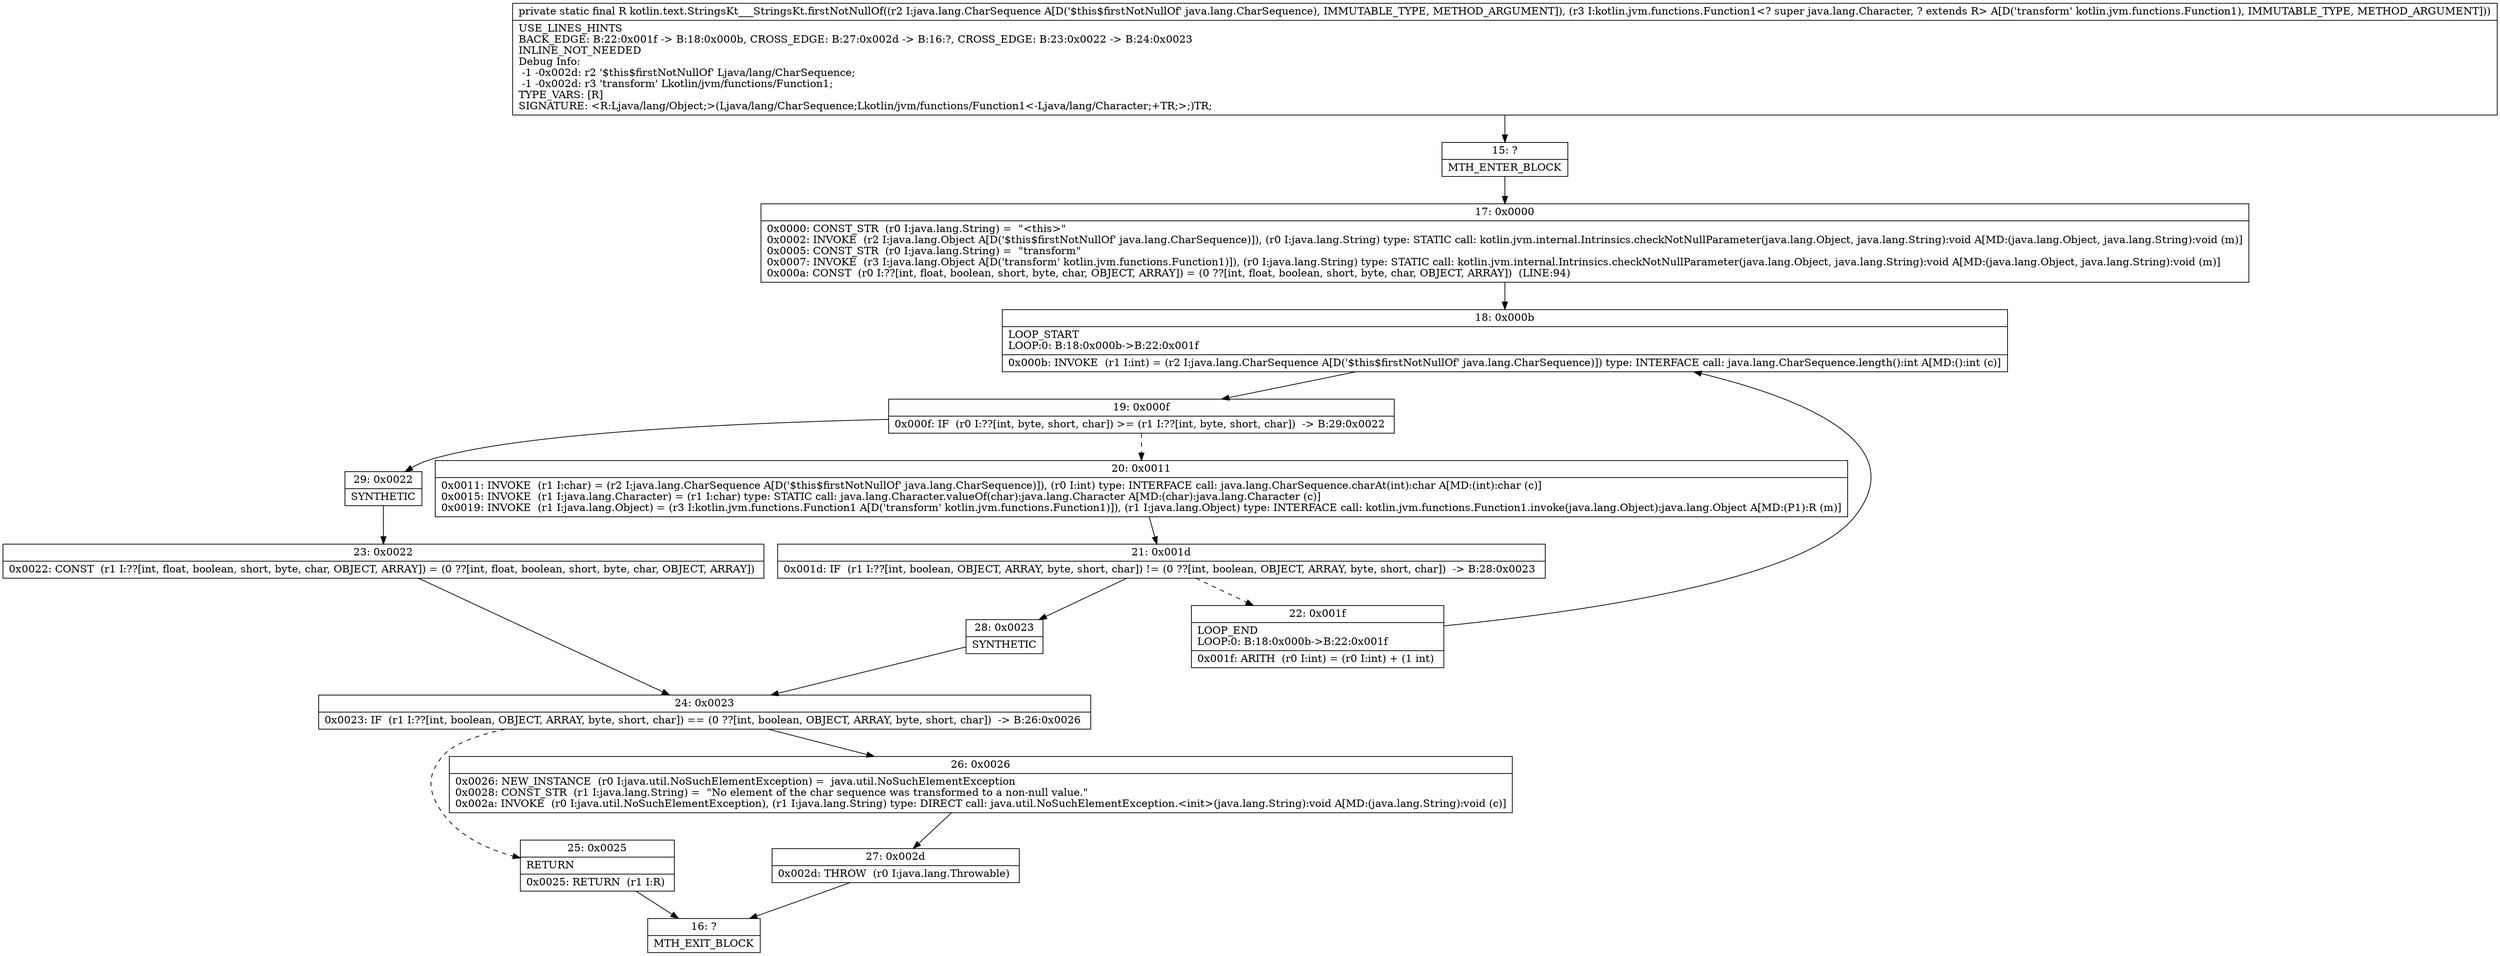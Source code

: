 digraph "CFG forkotlin.text.StringsKt___StringsKt.firstNotNullOf(Ljava\/lang\/CharSequence;Lkotlin\/jvm\/functions\/Function1;)Ljava\/lang\/Object;" {
Node_15 [shape=record,label="{15\:\ ?|MTH_ENTER_BLOCK\l}"];
Node_17 [shape=record,label="{17\:\ 0x0000|0x0000: CONST_STR  (r0 I:java.lang.String) =  \"\<this\>\" \l0x0002: INVOKE  (r2 I:java.lang.Object A[D('$this$firstNotNullOf' java.lang.CharSequence)]), (r0 I:java.lang.String) type: STATIC call: kotlin.jvm.internal.Intrinsics.checkNotNullParameter(java.lang.Object, java.lang.String):void A[MD:(java.lang.Object, java.lang.String):void (m)]\l0x0005: CONST_STR  (r0 I:java.lang.String) =  \"transform\" \l0x0007: INVOKE  (r3 I:java.lang.Object A[D('transform' kotlin.jvm.functions.Function1)]), (r0 I:java.lang.String) type: STATIC call: kotlin.jvm.internal.Intrinsics.checkNotNullParameter(java.lang.Object, java.lang.String):void A[MD:(java.lang.Object, java.lang.String):void (m)]\l0x000a: CONST  (r0 I:??[int, float, boolean, short, byte, char, OBJECT, ARRAY]) = (0 ??[int, float, boolean, short, byte, char, OBJECT, ARRAY])  (LINE:94)\l}"];
Node_18 [shape=record,label="{18\:\ 0x000b|LOOP_START\lLOOP:0: B:18:0x000b\-\>B:22:0x001f\l|0x000b: INVOKE  (r1 I:int) = (r2 I:java.lang.CharSequence A[D('$this$firstNotNullOf' java.lang.CharSequence)]) type: INTERFACE call: java.lang.CharSequence.length():int A[MD:():int (c)]\l}"];
Node_19 [shape=record,label="{19\:\ 0x000f|0x000f: IF  (r0 I:??[int, byte, short, char]) \>= (r1 I:??[int, byte, short, char])  \-\> B:29:0x0022 \l}"];
Node_20 [shape=record,label="{20\:\ 0x0011|0x0011: INVOKE  (r1 I:char) = (r2 I:java.lang.CharSequence A[D('$this$firstNotNullOf' java.lang.CharSequence)]), (r0 I:int) type: INTERFACE call: java.lang.CharSequence.charAt(int):char A[MD:(int):char (c)]\l0x0015: INVOKE  (r1 I:java.lang.Character) = (r1 I:char) type: STATIC call: java.lang.Character.valueOf(char):java.lang.Character A[MD:(char):java.lang.Character (c)]\l0x0019: INVOKE  (r1 I:java.lang.Object) = (r3 I:kotlin.jvm.functions.Function1 A[D('transform' kotlin.jvm.functions.Function1)]), (r1 I:java.lang.Object) type: INTERFACE call: kotlin.jvm.functions.Function1.invoke(java.lang.Object):java.lang.Object A[MD:(P1):R (m)]\l}"];
Node_21 [shape=record,label="{21\:\ 0x001d|0x001d: IF  (r1 I:??[int, boolean, OBJECT, ARRAY, byte, short, char]) != (0 ??[int, boolean, OBJECT, ARRAY, byte, short, char])  \-\> B:28:0x0023 \l}"];
Node_22 [shape=record,label="{22\:\ 0x001f|LOOP_END\lLOOP:0: B:18:0x000b\-\>B:22:0x001f\l|0x001f: ARITH  (r0 I:int) = (r0 I:int) + (1 int) \l}"];
Node_28 [shape=record,label="{28\:\ 0x0023|SYNTHETIC\l}"];
Node_24 [shape=record,label="{24\:\ 0x0023|0x0023: IF  (r1 I:??[int, boolean, OBJECT, ARRAY, byte, short, char]) == (0 ??[int, boolean, OBJECT, ARRAY, byte, short, char])  \-\> B:26:0x0026 \l}"];
Node_25 [shape=record,label="{25\:\ 0x0025|RETURN\l|0x0025: RETURN  (r1 I:R) \l}"];
Node_16 [shape=record,label="{16\:\ ?|MTH_EXIT_BLOCK\l}"];
Node_26 [shape=record,label="{26\:\ 0x0026|0x0026: NEW_INSTANCE  (r0 I:java.util.NoSuchElementException) =  java.util.NoSuchElementException \l0x0028: CONST_STR  (r1 I:java.lang.String) =  \"No element of the char sequence was transformed to a non\-null value.\" \l0x002a: INVOKE  (r0 I:java.util.NoSuchElementException), (r1 I:java.lang.String) type: DIRECT call: java.util.NoSuchElementException.\<init\>(java.lang.String):void A[MD:(java.lang.String):void (c)]\l}"];
Node_27 [shape=record,label="{27\:\ 0x002d|0x002d: THROW  (r0 I:java.lang.Throwable) \l}"];
Node_29 [shape=record,label="{29\:\ 0x0022|SYNTHETIC\l}"];
Node_23 [shape=record,label="{23\:\ 0x0022|0x0022: CONST  (r1 I:??[int, float, boolean, short, byte, char, OBJECT, ARRAY]) = (0 ??[int, float, boolean, short, byte, char, OBJECT, ARRAY]) \l}"];
MethodNode[shape=record,label="{private static final R kotlin.text.StringsKt___StringsKt.firstNotNullOf((r2 I:java.lang.CharSequence A[D('$this$firstNotNullOf' java.lang.CharSequence), IMMUTABLE_TYPE, METHOD_ARGUMENT]), (r3 I:kotlin.jvm.functions.Function1\<? super java.lang.Character, ? extends R\> A[D('transform' kotlin.jvm.functions.Function1), IMMUTABLE_TYPE, METHOD_ARGUMENT]))  | USE_LINES_HINTS\lBACK_EDGE: B:22:0x001f \-\> B:18:0x000b, CROSS_EDGE: B:27:0x002d \-\> B:16:?, CROSS_EDGE: B:23:0x0022 \-\> B:24:0x0023\lINLINE_NOT_NEEDED\lDebug Info:\l  \-1 \-0x002d: r2 '$this$firstNotNullOf' Ljava\/lang\/CharSequence;\l  \-1 \-0x002d: r3 'transform' Lkotlin\/jvm\/functions\/Function1;\lTYPE_VARS: [R]\lSIGNATURE: \<R:Ljava\/lang\/Object;\>(Ljava\/lang\/CharSequence;Lkotlin\/jvm\/functions\/Function1\<\-Ljava\/lang\/Character;+TR;\>;)TR;\l}"];
MethodNode -> Node_15;Node_15 -> Node_17;
Node_17 -> Node_18;
Node_18 -> Node_19;
Node_19 -> Node_20[style=dashed];
Node_19 -> Node_29;
Node_20 -> Node_21;
Node_21 -> Node_22[style=dashed];
Node_21 -> Node_28;
Node_22 -> Node_18;
Node_28 -> Node_24;
Node_24 -> Node_25[style=dashed];
Node_24 -> Node_26;
Node_25 -> Node_16;
Node_26 -> Node_27;
Node_27 -> Node_16;
Node_29 -> Node_23;
Node_23 -> Node_24;
}

